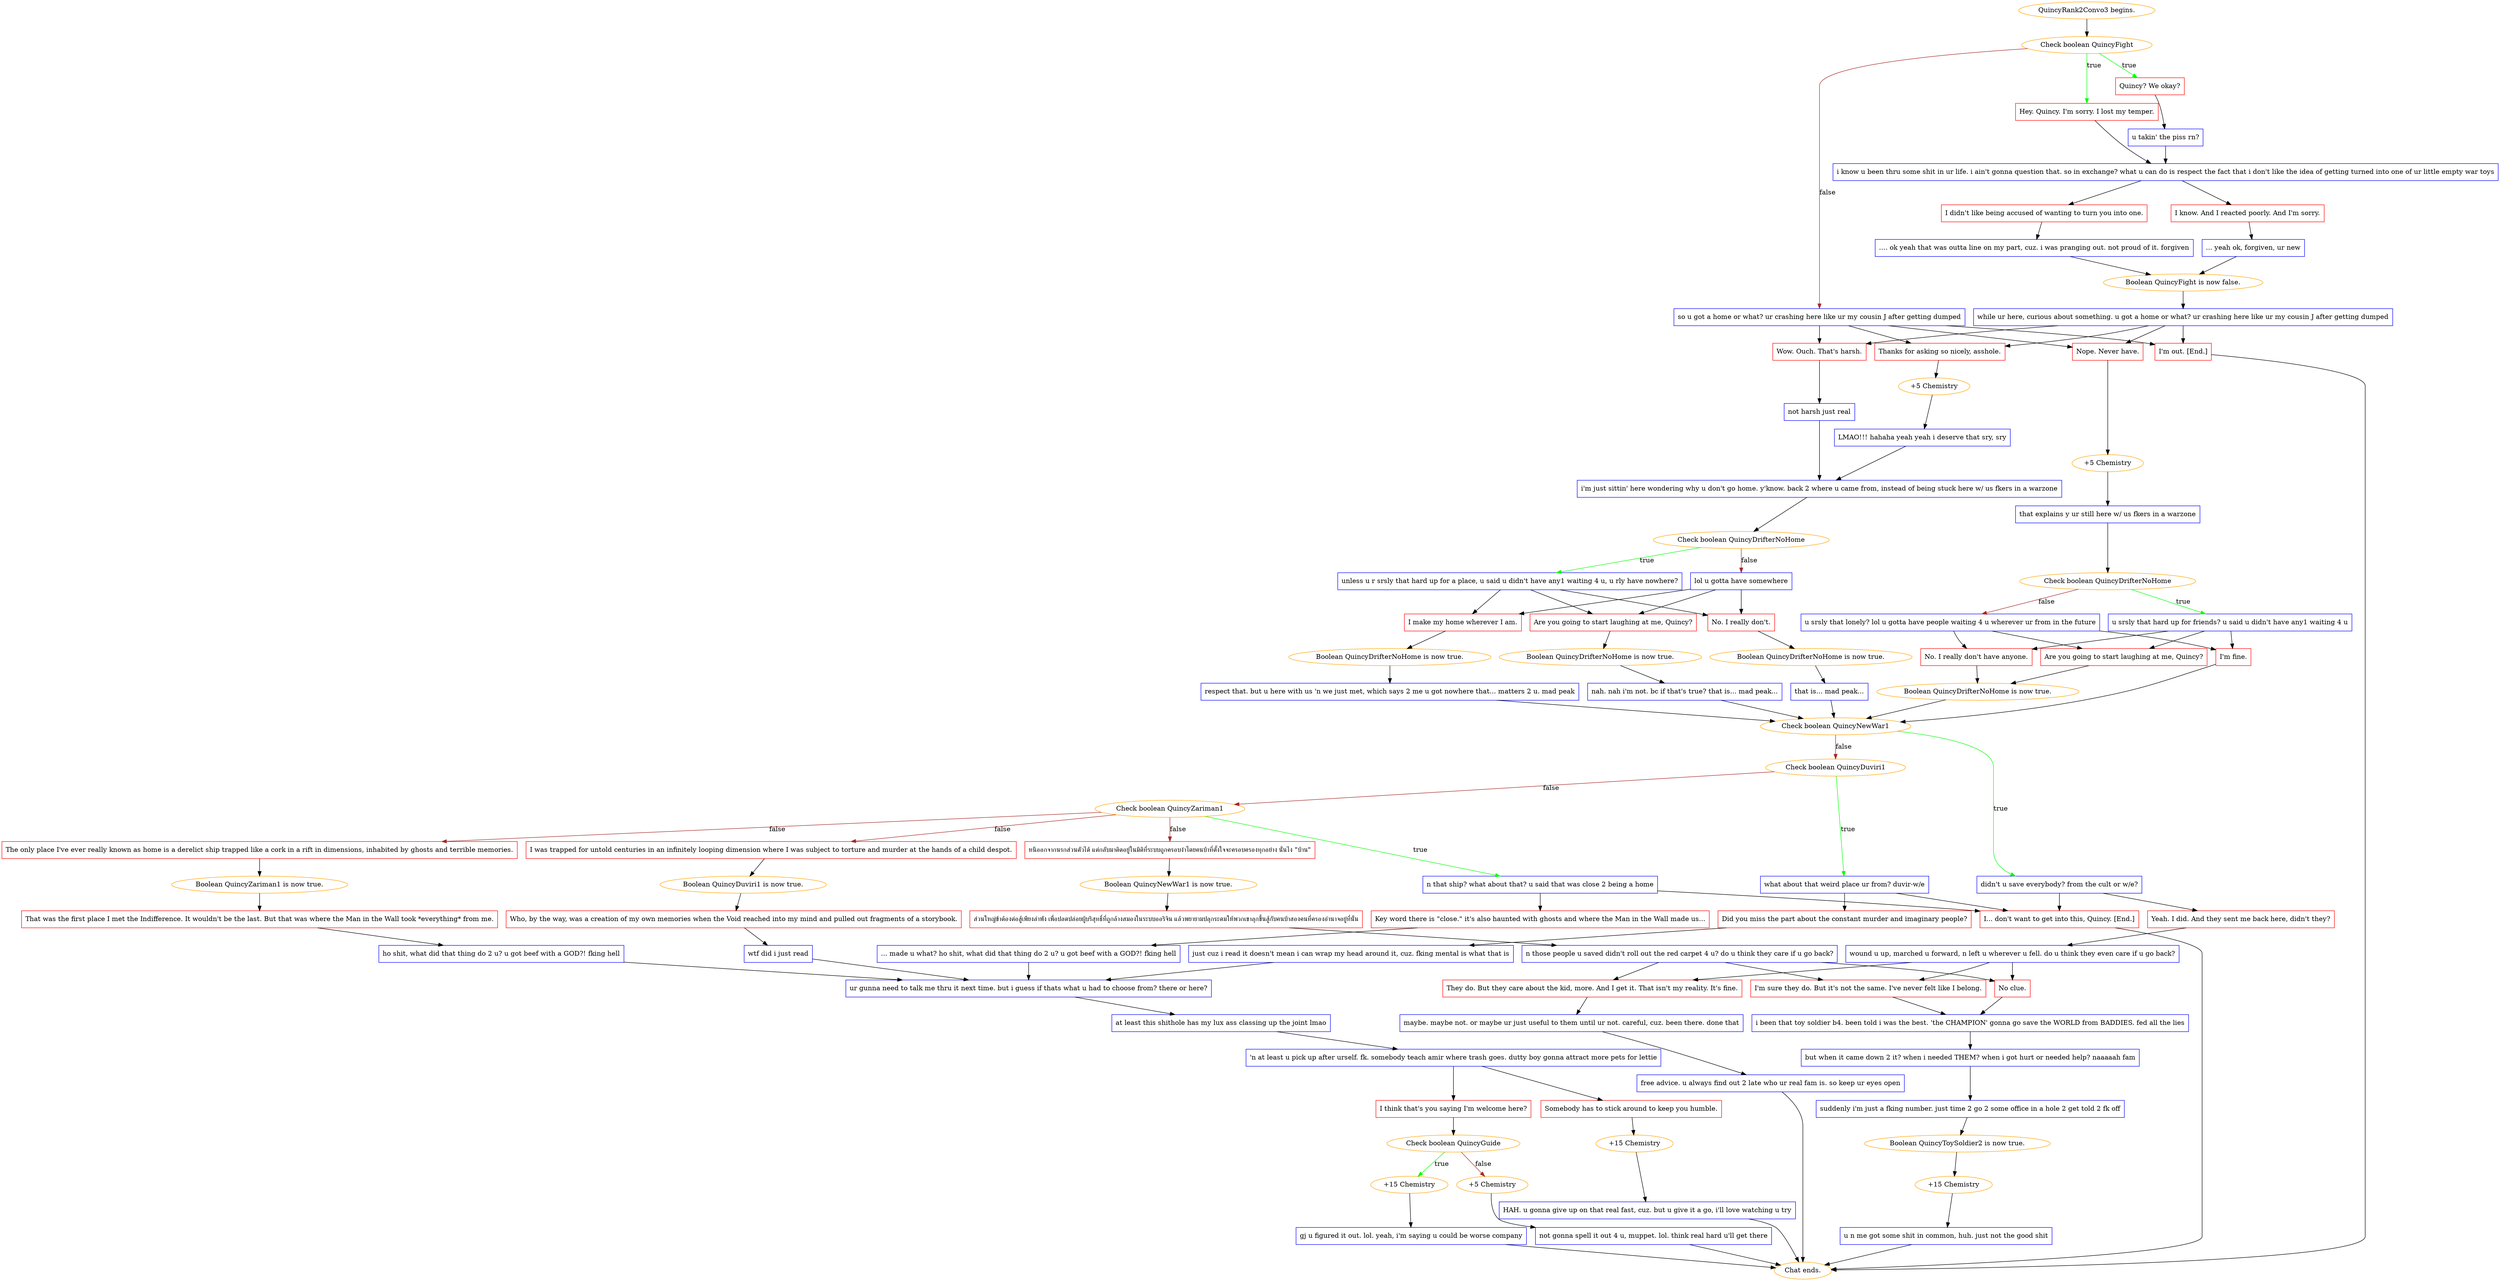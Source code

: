 digraph {
	"QuincyRank2Convo3 begins." [color=orange];
		"QuincyRank2Convo3 begins." -> j1268252343;
	j1268252343 [label="Check boolean QuincyFight",color=orange];
		j1268252343 -> j2470735724 [label=true,color=green];
		j1268252343 -> j2122537448 [label=true,color=green];
		j1268252343 -> j45479523 [label=false,color=brown];
	j2470735724 [label="Quincy? We okay?",shape=box,color=red];
		j2470735724 -> j3359166112;
	j2122537448 [label="Hey. Quincy. I'm sorry. I lost my temper.",shape=box,color=red];
		j2122537448 -> j2796596999;
	j45479523 [label="so u got a home or what? ur crashing here like ur my cousin J after getting dumped",shape=box,color=blue];
		j45479523 -> j1588186610;
		j45479523 -> j3590499998;
		j45479523 -> j2109592528;
		j45479523 -> j3592616802;
	j3359166112 [label="u takin' the piss rn?",shape=box,color=blue];
		j3359166112 -> j2796596999;
	j2796596999 [label="i know u been thru some shit in ur life. i ain't gonna question that. so in exchange? what u can do is respect the fact that i don't like the idea of getting turned into one of ur little empty war toys",shape=box,color=blue];
		j2796596999 -> j1545890865;
		j2796596999 -> j2613886638;
	j1588186610 [label="Nope. Never have.",shape=box,color=red];
		j1588186610 -> j2930830296;
	j3590499998 [label="Wow. Ouch. That's harsh.",shape=box,color=red];
		j3590499998 -> j1061872297;
	j2109592528 [label="Thanks for asking so nicely, asshole.",shape=box,color=red];
		j2109592528 -> j3782501960;
	j3592616802 [label="I'm out. [End.]",shape=box,color=red];
		j3592616802 -> "Chat ends.";
	j1545890865 [label="I didn't like being accused of wanting to turn you into one.",shape=box,color=red];
		j1545890865 -> j1398138862;
	j2613886638 [label="I know. And I reacted poorly. And I'm sorry.",shape=box,color=red];
		j2613886638 -> j561889971;
	j2930830296 [label="+5 Chemistry",color=orange];
		j2930830296 -> j607324864;
	j1061872297 [label="not harsh just real",shape=box,color=blue];
		j1061872297 -> j3710935484;
	j3782501960 [label="+5 Chemistry",color=orange];
		j3782501960 -> j2656535830;
	"Chat ends." [color=orange];
	j1398138862 [label=".... ok yeah that was outta line on my part, cuz. i was pranging out. not proud of it. forgiven",shape=box,color=blue];
		j1398138862 -> j2245288859;
	j561889971 [label="... yeah ok, forgiven, ur new",shape=box,color=blue];
		j561889971 -> j2245288859;
	j607324864 [label="that explains y ur still here w/ us fkers in a warzone",shape=box,color=blue];
		j607324864 -> j385392045;
	j3710935484 [label="i'm just sittin' here wondering why u don't go home. y'know. back 2 where u came from, instead of being stuck here w/ us fkers in a warzone",shape=box,color=blue];
		j3710935484 -> j2277458029;
	j2656535830 [label="LMAO!!! hahaha yeah yeah i deserve that sry, sry",shape=box,color=blue];
		j2656535830 -> j3710935484;
	j2245288859 [label="Boolean QuincyFight is now false.",color=orange];
		j2245288859 -> j1441222303;
	j385392045 [label="Check boolean QuincyDrifterNoHome",color=orange];
		j385392045 -> j1362729308 [label=true,color=green];
		j385392045 -> j431347492 [label=false,color=brown];
	j2277458029 [label="Check boolean QuincyDrifterNoHome",color=orange];
		j2277458029 -> j928111736 [label=true,color=green];
		j2277458029 -> j4176643634 [label=false,color=brown];
	j1441222303 [label="while ur here, curious about something. u got a home or what? ur crashing here like ur my cousin J after getting dumped",shape=box,color=blue];
		j1441222303 -> j1588186610;
		j1441222303 -> j3590499998;
		j1441222303 -> j2109592528;
		j1441222303 -> j3592616802;
	j1362729308 [label="u srsly that hard up for friends? u said u didn't have any1 waiting 4 u",shape=box,color=blue];
		j1362729308 -> j137547833;
		j1362729308 -> j1815262389;
		j1362729308 -> j3949548713;
	j431347492 [label="u srsly that lonely? lol u gotta have people waiting 4 u wherever ur from in the future",shape=box,color=blue];
		j431347492 -> j137547833;
		j431347492 -> j1815262389;
		j431347492 -> j3949548713;
	j928111736 [label="unless u r srsly that hard up for a place, u said u didn't have any1 waiting 4 u, u rly have nowhere?",shape=box,color=blue];
		j928111736 -> j2795693186;
		j928111736 -> j439537389;
		j928111736 -> j1254245040;
	j4176643634 [label="lol u gotta have somewhere",shape=box,color=blue];
		j4176643634 -> j2795693186;
		j4176643634 -> j439537389;
		j4176643634 -> j1254245040;
	j137547833 [label="No. I really don't have anyone.",shape=box,color=red];
		j137547833 -> j2066304381;
	j1815262389 [label="Are you going to start laughing at me, Quincy?",shape=box,color=red];
		j1815262389 -> j2066304381;
	j3949548713 [label="I'm fine.",shape=box,color=red];
		j3949548713 -> j2418412933;
	j2795693186 [label="No. I really don't.",shape=box,color=red];
		j2795693186 -> j161397704;
	j439537389 [label="Are you going to start laughing at me, Quincy?",shape=box,color=red];
		j439537389 -> j3726244999;
	j1254245040 [label="I make my home wherever I am.",shape=box,color=red];
		j1254245040 -> j4009284305;
	j2066304381 [label="Boolean QuincyDrifterNoHome is now true.",color=orange];
		j2066304381 -> j2418412933;
	j2418412933 [label="Check boolean QuincyNewWar1",color=orange];
		j2418412933 -> j1742111356 [label=true,color=green];
		j2418412933 -> j122500996 [label=false,color=brown];
	j161397704 [label="Boolean QuincyDrifterNoHome is now true.",color=orange];
		j161397704 -> j682365680;
	j3726244999 [label="Boolean QuincyDrifterNoHome is now true.",color=orange];
		j3726244999 -> j2555770700;
	j4009284305 [label="Boolean QuincyDrifterNoHome is now true.",color=orange];
		j4009284305 -> j865527947;
	j1742111356 [label="didn't u save everybody? from the cult or w/e?",shape=box,color=blue];
		j1742111356 -> j2539959018;
		j1742111356 -> j1400380831;
	j122500996 [label="Check boolean QuincyDuviri1",color=orange];
		j122500996 -> j2488399164 [label=true,color=green];
		j122500996 -> j66625491 [label=false,color=brown];
	j682365680 [label="that is... mad peak...",shape=box,color=blue];
		j682365680 -> j2418412933;
	j2555770700 [label="nah. nah i'm not. bc if that's true? that is... mad peak...",shape=box,color=blue];
		j2555770700 -> j2418412933;
	j865527947 [label="respect that. but u here with us 'n we just met, which says 2 me u got nowhere that... matters 2 u. mad peak",shape=box,color=blue];
		j865527947 -> j2418412933;
	j2539959018 [label="Yeah. I did. And they sent me back here, didn't they?",shape=box,color=red];
		j2539959018 -> j3663290249;
	j1400380831 [label="I... don't want to get into this, Quincy. [End.]",shape=box,color=red];
		j1400380831 -> "Chat ends.";
	j2488399164 [label="what about that weird place ur from? duvir-w/e",shape=box,color=blue];
		j2488399164 -> j3391139232;
		j2488399164 -> j1400380831;
	j66625491 [label="Check boolean QuincyZariman1",color=orange];
		j66625491 -> j3025181071 [label=true,color=green];
		j66625491 -> j2974478433 [label=false,color=brown];
		j66625491 -> j2010748904 [label=false,color=brown];
		j66625491 -> j855497582 [label=false,color=brown];
	j3663290249 [label="wound u up, marched u forward, n left u wherever u fell. do u think they even care if u go back?",shape=box,color=blue];
		j3663290249 -> j2363242926;
		j3663290249 -> j3403910339;
		j3663290249 -> j918916417;
	j3391139232 [label="Did you miss the part about the constant murder and imaginary people?",shape=box,color=red];
		j3391139232 -> j15536419;
	j3025181071 [label="n that ship? what about that? u said that was close 2 being a home",shape=box,color=blue];
		j3025181071 -> j213673102;
		j3025181071 -> j1400380831;
	j2974478433 [label="หนีออกจากนรกส่วนตัวได้ แต่กลับมาติดอยู่ในมิติที่ระบบถูกครอบงำโดยคนบ้าที่ตั้งใจจะครอบครองทุกอย่าง นั่นไง \"บ้าน\"",shape=box,color=red];
		j2974478433 -> j2216800786;
	j2010748904 [label="The only place I've ever really known as home is a derelict ship trapped like a cork in a rift in dimensions, inhabited by ghosts and terrible memories.",shape=box,color=red];
		j2010748904 -> j2759243290;
	j855497582 [label="I was trapped for untold centuries in an infinitely looping dimension where I was subject to torture and murder at the hands of a child despot.",shape=box,color=red];
		j855497582 -> j3568125566;
	j2363242926 [label="No clue.",shape=box,color=red];
		j2363242926 -> j3848063691;
	j3403910339 [label="I'm sure they do. But it's not the same. I've never felt like I belong.",shape=box,color=red];
		j3403910339 -> j3848063691;
	j918916417 [label="They do. But they care about the kid, more. And I get it. That isn't my reality. It's fine.",shape=box,color=red];
		j918916417 -> j3649826034;
	j15536419 [label="just cuz i read it doesn't mean i can wrap my head around it, cuz. fking mental is what that is",shape=box,color=blue];
		j15536419 -> j947272379;
	j213673102 [label="Key word there is \"close.\" it's also haunted with ghosts and where the Man in the Wall made us...",shape=box,color=red];
		j213673102 -> j4065411713;
	j2216800786 [label="Boolean QuincyNewWar1 is now true.",color=orange];
		j2216800786 -> j3490202199;
	j2759243290 [label="Boolean QuincyZariman1 is now true.",color=orange];
		j2759243290 -> j3719630697;
	j3568125566 [label="Boolean QuincyDuviri1 is now true.",color=orange];
		j3568125566 -> j3905122534;
	j3848063691 [label="i been that toy soldier b4. been told i was the best. 'the CHAMPION' gonna go save the WORLD from BADDIES. fed all the lies",shape=box,color=blue];
		j3848063691 -> j1213654754;
	j3649826034 [label="maybe. maybe not. or maybe ur just useful to them until ur not. careful, cuz. been there. done that",shape=box,color=blue];
		j3649826034 -> j1375468814;
	j947272379 [label="ur gunna need to talk me thru it next time. but i guess if thats what u had to choose from? there or here?",shape=box,color=blue];
		j947272379 -> j247800062;
	j4065411713 [label="... made u what? ho shit, what did that thing do 2 u? u got beef with a GOD?! fking hell",shape=box,color=blue];
		j4065411713 -> j947272379;
	j3490202199 [label="ส่วนใหญ่ข้าต้องต่อสู้เพียงลำพัง เพื่อปลดปล่อยผู้บริสุทธิ์ที่ถูกล้างสมองในระบบออริจิน แล้วพยายามปลุกระดมให้พวกเขาลุกขึ้นสู้กับคนบ้าสองคนที่ครองอำนาจอยู่ที่นั่น",shape=box,color=red];
		j3490202199 -> j512548913;
	j3719630697 [label="That was the first place I met the Indifference. It wouldn't be the last. But that was where the Man in the Wall took *everything* from me.",shape=box,color=red];
		j3719630697 -> j3529656351;
	j3905122534 [label="Who, by the way, was a creation of my own memories when the Void reached into my mind and pulled out fragments of a storybook.",shape=box,color=red];
		j3905122534 -> j3153768844;
	j1213654754 [label="but when it came down 2 it? when i needed THEM? when i got hurt or needed help? naaaaah fam",shape=box,color=blue];
		j1213654754 -> j1952164604;
	j1375468814 [label="free advice. u always find out 2 late who ur real fam is. so keep ur eyes open",shape=box,color=blue];
		j1375468814 -> "Chat ends.";
	j247800062 [label="at least this shithole has my lux ass classing up the joint lmao",shape=box,color=blue];
		j247800062 -> j3883274115;
	j512548913 [label="n those people u saved didn't roll out the red carpet 4 u? do u think they care if u go back?",shape=box,color=blue];
		j512548913 -> j2363242926;
		j512548913 -> j3403910339;
		j512548913 -> j918916417;
	j3529656351 [label="ho shit, what did that thing do 2 u? u got beef with a GOD?! fking hell",shape=box,color=blue];
		j3529656351 -> j947272379;
	j3153768844 [label="wtf did i just read",shape=box,color=blue];
		j3153768844 -> j947272379;
	j1952164604 [label="suddenly i'm just a fking number. just time 2 go 2 some office in a hole 2 get told 2 fk off",shape=box,color=blue];
		j1952164604 -> j1526548105;
	j3883274115 [label="'n at least u pick up after urself. fk. somebody teach amir where trash goes. dutty boy gonna attract more pets for lettie",shape=box,color=blue];
		j3883274115 -> j1424266790;
		j3883274115 -> j2211592837;
	j1526548105 [label="Boolean QuincyToySoldier2 is now true.",color=orange];
		j1526548105 -> j712345563;
	j1424266790 [label="I think that's you saying I'm welcome here?",shape=box,color=red];
		j1424266790 -> j3876051558;
	j2211592837 [label="Somebody has to stick around to keep you humble.",shape=box,color=red];
		j2211592837 -> j4227616586;
	j712345563 [label="+15 Chemistry",color=orange];
		j712345563 -> j361688962;
	j3876051558 [label="Check boolean QuincyGuide",color=orange];
		j3876051558 -> j2601704611 [label=true,color=green];
		j3876051558 -> j1324219501 [label=false,color=brown];
	j4227616586 [label="+15 Chemistry",color=orange];
		j4227616586 -> j427223331;
	j361688962 [label="u n me got some shit in common, huh. just not the good shit",shape=box,color=blue];
		j361688962 -> "Chat ends.";
	j2601704611 [label="+15 Chemistry",color=orange];
		j2601704611 -> j1655324115;
	j1324219501 [label="+5 Chemistry",color=orange];
		j1324219501 -> j3684335447;
	j427223331 [label="HAH. u gonna give up on that real fast, cuz. but u give it a go, i'll love watching u try",shape=box,color=blue];
		j427223331 -> "Chat ends.";
	j1655324115 [label="gj u figured it out. lol. yeah, i'm saying u could be worse company",shape=box,color=blue];
		j1655324115 -> "Chat ends.";
	j3684335447 [label="not gonna spell it out 4 u, muppet. lol. think real hard u'll get there",shape=box,color=blue];
		j3684335447 -> "Chat ends.";
}